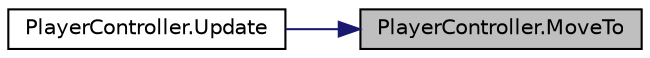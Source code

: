 digraph "PlayerController.MoveTo"
{
 // INTERACTIVE_SVG=YES
 // LATEX_PDF_SIZE
  edge [fontname="Helvetica",fontsize="10",labelfontname="Helvetica",labelfontsize="10"];
  node [fontname="Helvetica",fontsize="10",shape=record];
  rankdir="RL";
  Node1 [label="PlayerController.MoveTo",height=0.2,width=0.4,color="black", fillcolor="grey75", style="filled", fontcolor="black",tooltip="We are in a dash or a CC."];
  Node1 -> Node2 [dir="back",color="midnightblue",fontsize="10",style="solid",fontname="Helvetica"];
  Node2 [label="PlayerController.Update",height=0.2,width=0.4,color="black", fillcolor="white", style="filled",URL="$class_player_controller.html#ae8bc83dffb99867a04be016473ed2c43",tooltip=" "];
}
